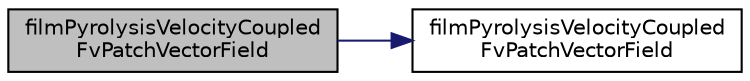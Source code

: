 digraph "filmPyrolysisVelocityCoupledFvPatchVectorField"
{
  bgcolor="transparent";
  edge [fontname="Helvetica",fontsize="10",labelfontname="Helvetica",labelfontsize="10"];
  node [fontname="Helvetica",fontsize="10",shape=record];
  rankdir="LR";
  Node1 [label="filmPyrolysisVelocityCoupled\lFvPatchVectorField",height=0.2,width=0.4,color="black", fillcolor="grey75", style="filled", fontcolor="black"];
  Node1 -> Node2 [color="midnightblue",fontsize="10",style="solid",fontname="Helvetica"];
  Node2 [label="filmPyrolysisVelocityCoupled\lFvPatchVectorField",height=0.2,width=0.4,color="black",URL="$a00795.html#a655117f1d17200071e03890f78936cf5",tooltip="Construct from patch and internal field. "];
}
